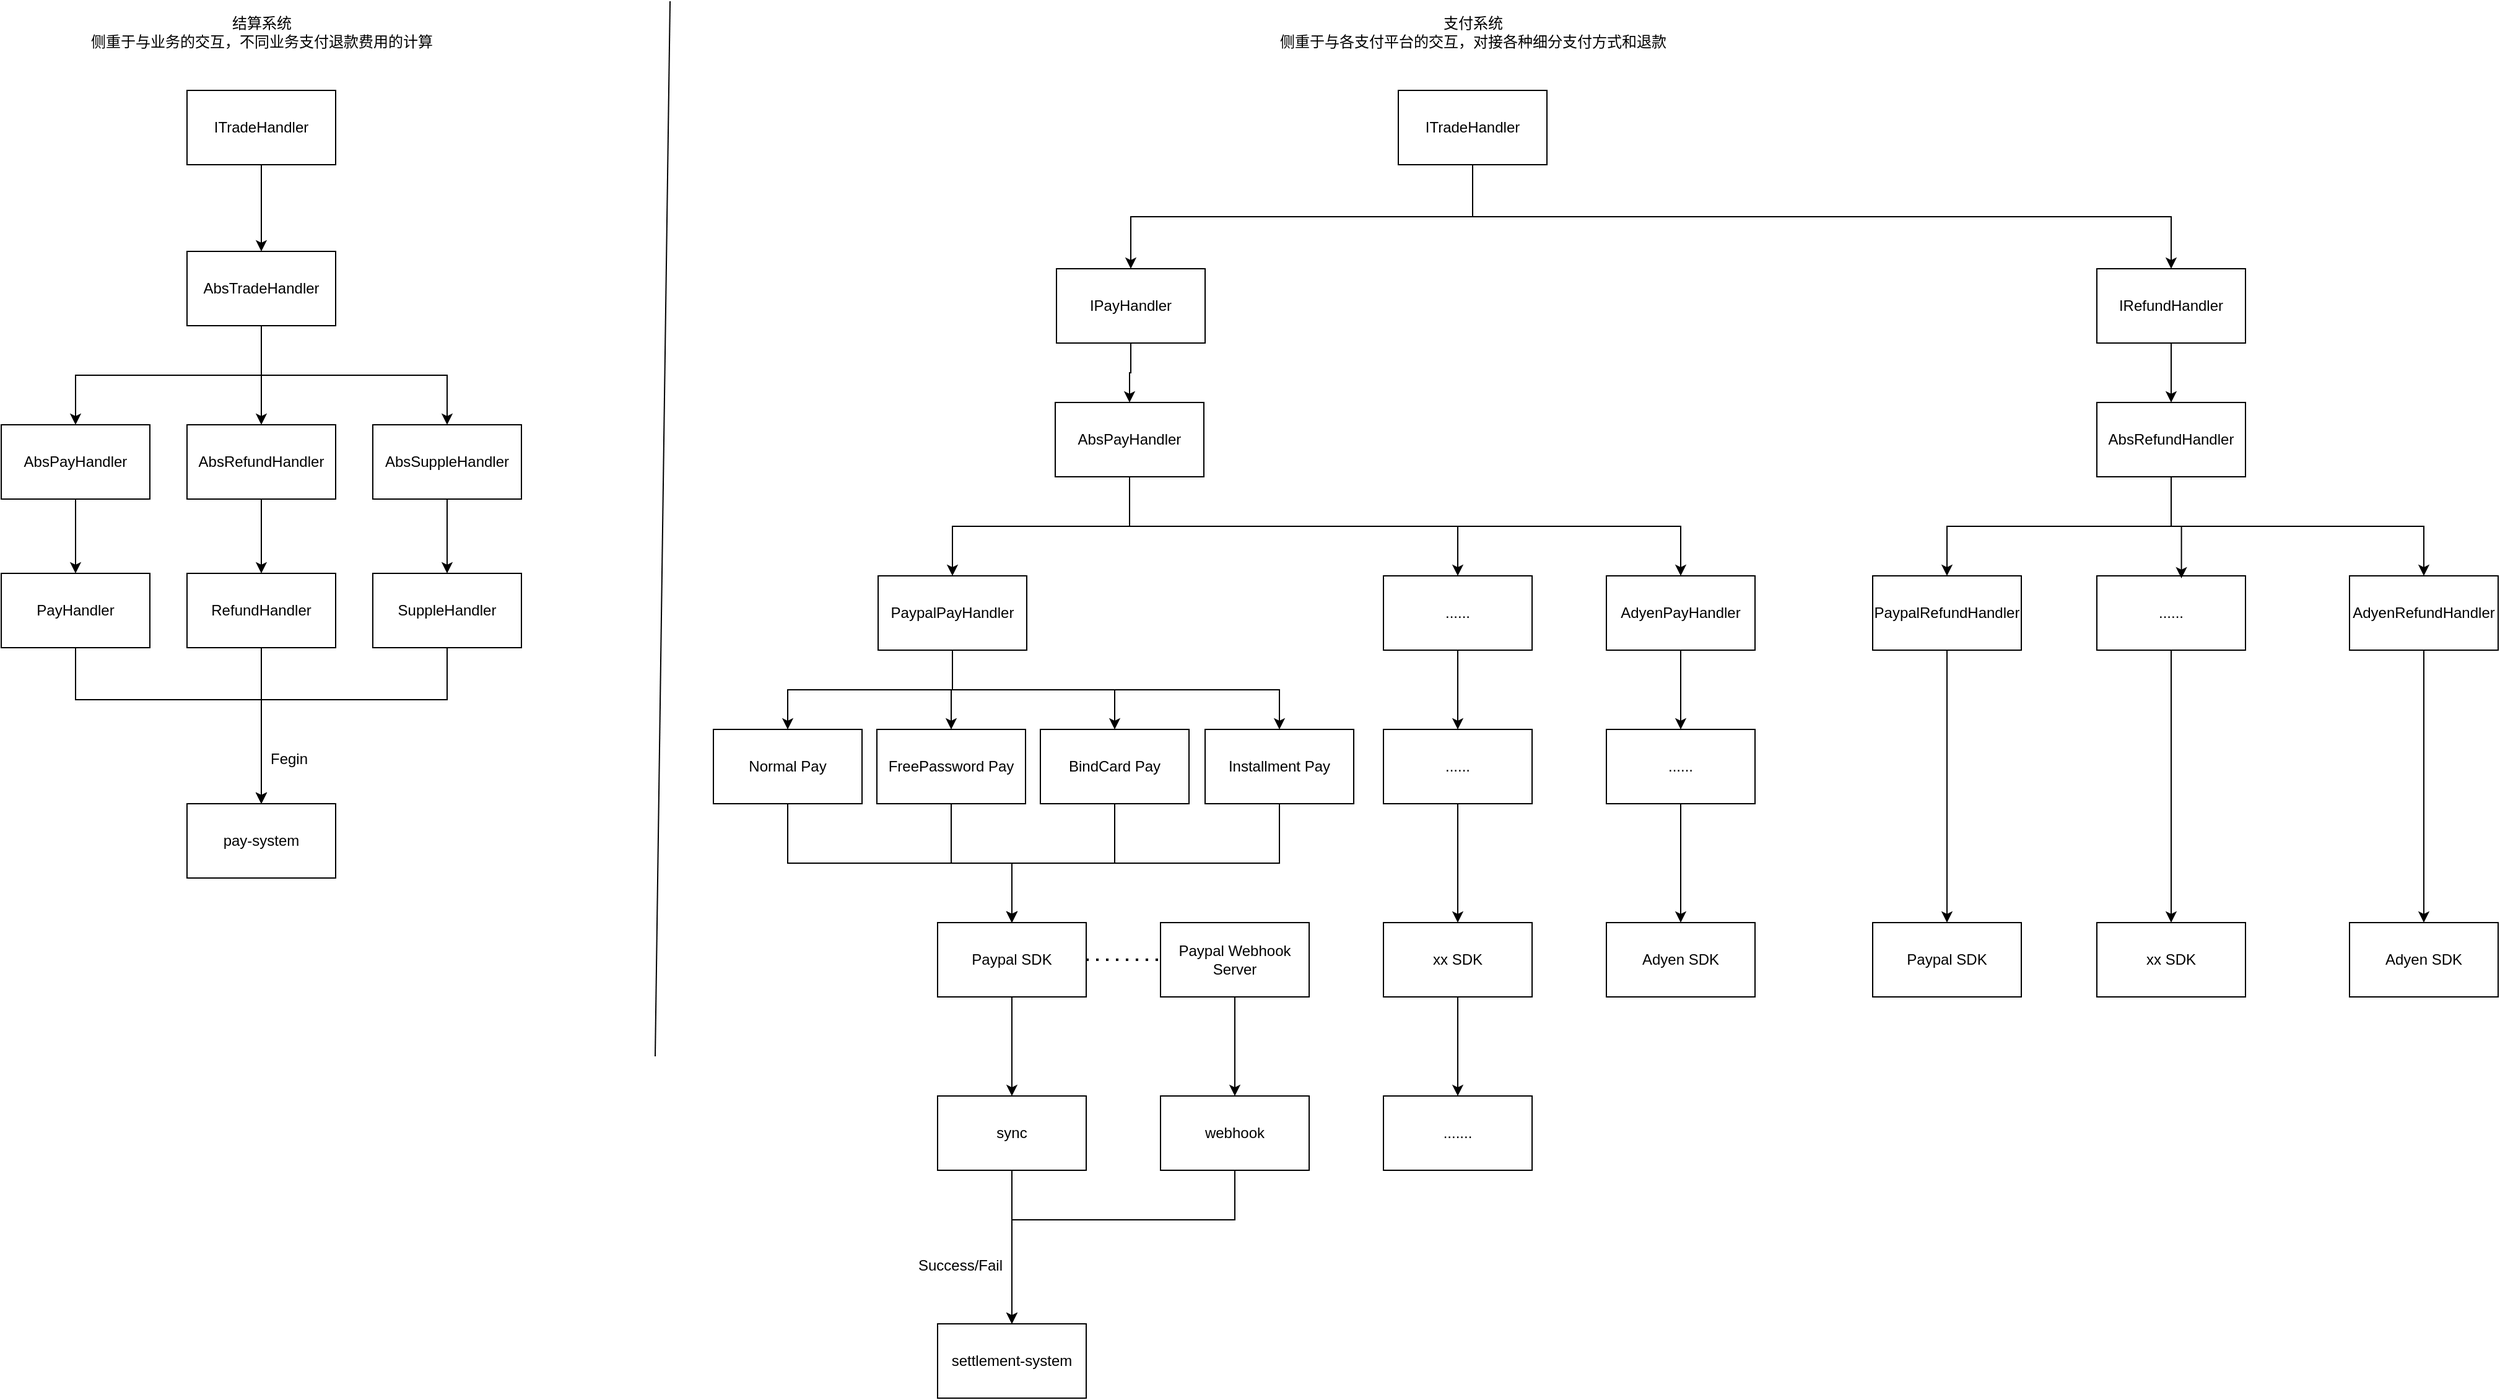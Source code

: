<mxfile version="26.0.16">
  <diagram name="第 1 页" id="0_98wOfG25zEWPQ4ZUZs">
    <mxGraphModel dx="2670" dy="746" grid="1" gridSize="12" guides="1" tooltips="1" connect="1" arrows="1" fold="1" page="1" pageScale="1" pageWidth="827" pageHeight="1169" math="0" shadow="0">
      <root>
        <mxCell id="0" />
        <mxCell id="1" parent="0" />
        <mxCell id="SGmZGj-jU6btQm02upeD-3" value="" style="edgeStyle=orthogonalEdgeStyle;rounded=0;orthogonalLoop=1;jettySize=auto;html=1;" edge="1" parent="1" source="SGmZGj-jU6btQm02upeD-1" target="SGmZGj-jU6btQm02upeD-2">
          <mxGeometry relative="1" as="geometry" />
        </mxCell>
        <mxCell id="SGmZGj-jU6btQm02upeD-1" value="ITradeHandler" style="rounded=0;whiteSpace=wrap;html=1;" vertex="1" parent="1">
          <mxGeometry x="126" y="156" width="120" height="60" as="geometry" />
        </mxCell>
        <mxCell id="SGmZGj-jU6btQm02upeD-5" value="" style="edgeStyle=orthogonalEdgeStyle;rounded=0;orthogonalLoop=1;jettySize=auto;html=1;" edge="1" parent="1" source="SGmZGj-jU6btQm02upeD-2" target="SGmZGj-jU6btQm02upeD-4">
          <mxGeometry relative="1" as="geometry" />
        </mxCell>
        <mxCell id="SGmZGj-jU6btQm02upeD-2" value="AbsTradeHandler" style="rounded=0;whiteSpace=wrap;html=1;" vertex="1" parent="1">
          <mxGeometry x="126" y="286" width="120" height="60" as="geometry" />
        </mxCell>
        <mxCell id="SGmZGj-jU6btQm02upeD-13" value="" style="edgeStyle=orthogonalEdgeStyle;rounded=0;orthogonalLoop=1;jettySize=auto;html=1;" edge="1" parent="1" source="SGmZGj-jU6btQm02upeD-4" target="SGmZGj-jU6btQm02upeD-12">
          <mxGeometry relative="1" as="geometry" />
        </mxCell>
        <mxCell id="SGmZGj-jU6btQm02upeD-4" value="AbsRefundHandler" style="rounded=0;whiteSpace=wrap;html=1;" vertex="1" parent="1">
          <mxGeometry x="126" y="426" width="120" height="60" as="geometry" />
        </mxCell>
        <mxCell id="SGmZGj-jU6btQm02upeD-6" value="" style="edgeStyle=orthogonalEdgeStyle;rounded=0;orthogonalLoop=1;jettySize=auto;html=1;exitX=0.5;exitY=1;exitDx=0;exitDy=0;" edge="1" parent="1" target="SGmZGj-jU6btQm02upeD-7" source="SGmZGj-jU6btQm02upeD-2">
          <mxGeometry relative="1" as="geometry">
            <mxPoint x="326" y="346" as="sourcePoint" />
          </mxGeometry>
        </mxCell>
        <mxCell id="SGmZGj-jU6btQm02upeD-15" value="" style="edgeStyle=orthogonalEdgeStyle;rounded=0;orthogonalLoop=1;jettySize=auto;html=1;" edge="1" parent="1" source="SGmZGj-jU6btQm02upeD-7" target="SGmZGj-jU6btQm02upeD-14">
          <mxGeometry relative="1" as="geometry" />
        </mxCell>
        <mxCell id="SGmZGj-jU6btQm02upeD-7" value="AbsSuppleHandler" style="rounded=0;whiteSpace=wrap;html=1;" vertex="1" parent="1">
          <mxGeometry x="276" y="426" width="120" height="60" as="geometry" />
        </mxCell>
        <mxCell id="SGmZGj-jU6btQm02upeD-8" value="" style="edgeStyle=orthogonalEdgeStyle;rounded=0;orthogonalLoop=1;jettySize=auto;html=1;exitX=0.5;exitY=1;exitDx=0;exitDy=0;" edge="1" parent="1" target="SGmZGj-jU6btQm02upeD-9" source="SGmZGj-jU6btQm02upeD-2">
          <mxGeometry relative="1" as="geometry">
            <mxPoint x="36" y="346" as="sourcePoint" />
          </mxGeometry>
        </mxCell>
        <mxCell id="SGmZGj-jU6btQm02upeD-11" value="" style="edgeStyle=orthogonalEdgeStyle;rounded=0;orthogonalLoop=1;jettySize=auto;html=1;" edge="1" parent="1" source="SGmZGj-jU6btQm02upeD-9" target="SGmZGj-jU6btQm02upeD-10">
          <mxGeometry relative="1" as="geometry" />
        </mxCell>
        <mxCell id="SGmZGj-jU6btQm02upeD-9" value="AbsPayHandler" style="rounded=0;whiteSpace=wrap;html=1;" vertex="1" parent="1">
          <mxGeometry x="-24" y="426" width="120" height="60" as="geometry" />
        </mxCell>
        <mxCell id="SGmZGj-jU6btQm02upeD-27" style="edgeStyle=orthogonalEdgeStyle;rounded=0;orthogonalLoop=1;jettySize=auto;html=1;exitX=0.5;exitY=1;exitDx=0;exitDy=0;entryX=0.5;entryY=0;entryDx=0;entryDy=0;" edge="1" parent="1" source="SGmZGj-jU6btQm02upeD-10" target="SGmZGj-jU6btQm02upeD-25">
          <mxGeometry relative="1" as="geometry">
            <Array as="points">
              <mxPoint x="36" y="648" />
              <mxPoint x="186" y="648" />
            </Array>
          </mxGeometry>
        </mxCell>
        <mxCell id="SGmZGj-jU6btQm02upeD-10" value="PayHandler" style="rounded=0;whiteSpace=wrap;html=1;" vertex="1" parent="1">
          <mxGeometry x="-24" y="546" width="120" height="60" as="geometry" />
        </mxCell>
        <mxCell id="SGmZGj-jU6btQm02upeD-26" value="" style="edgeStyle=orthogonalEdgeStyle;rounded=0;orthogonalLoop=1;jettySize=auto;html=1;" edge="1" parent="1" source="SGmZGj-jU6btQm02upeD-12" target="SGmZGj-jU6btQm02upeD-25">
          <mxGeometry relative="1" as="geometry" />
        </mxCell>
        <mxCell id="SGmZGj-jU6btQm02upeD-12" value="RefundHandler" style="rounded=0;whiteSpace=wrap;html=1;" vertex="1" parent="1">
          <mxGeometry x="126" y="546" width="120" height="60" as="geometry" />
        </mxCell>
        <mxCell id="SGmZGj-jU6btQm02upeD-29" style="edgeStyle=orthogonalEdgeStyle;rounded=0;orthogonalLoop=1;jettySize=auto;html=1;exitX=0.5;exitY=1;exitDx=0;exitDy=0;entryX=0.5;entryY=0;entryDx=0;entryDy=0;" edge="1" parent="1" source="SGmZGj-jU6btQm02upeD-14" target="SGmZGj-jU6btQm02upeD-25">
          <mxGeometry relative="1" as="geometry">
            <Array as="points">
              <mxPoint x="336" y="648" />
              <mxPoint x="186" y="648" />
            </Array>
          </mxGeometry>
        </mxCell>
        <mxCell id="SGmZGj-jU6btQm02upeD-14" value="SuppleHandler" style="rounded=0;whiteSpace=wrap;html=1;" vertex="1" parent="1">
          <mxGeometry x="276" y="546" width="120" height="60" as="geometry" />
        </mxCell>
        <mxCell id="SGmZGj-jU6btQm02upeD-18" value="" style="edgeStyle=orthogonalEdgeStyle;rounded=0;orthogonalLoop=1;jettySize=auto;html=1;exitX=0.5;exitY=1;exitDx=0;exitDy=0;" edge="1" parent="1" source="SGmZGj-jU6btQm02upeD-16" target="SGmZGj-jU6btQm02upeD-17">
          <mxGeometry relative="1" as="geometry" />
        </mxCell>
        <mxCell id="SGmZGj-jU6btQm02upeD-16" value="ITradeHandler" style="rounded=0;whiteSpace=wrap;html=1;" vertex="1" parent="1">
          <mxGeometry x="1104" y="156" width="120" height="60" as="geometry" />
        </mxCell>
        <mxCell id="SGmZGj-jU6btQm02upeD-22" value="" style="edgeStyle=orthogonalEdgeStyle;rounded=0;orthogonalLoop=1;jettySize=auto;html=1;" edge="1" parent="1" source="SGmZGj-jU6btQm02upeD-17" target="SGmZGj-jU6btQm02upeD-21">
          <mxGeometry relative="1" as="geometry" />
        </mxCell>
        <mxCell id="SGmZGj-jU6btQm02upeD-17" value="IPayHandler" style="rounded=0;whiteSpace=wrap;html=1;" vertex="1" parent="1">
          <mxGeometry x="828" y="300" width="120" height="60" as="geometry" />
        </mxCell>
        <mxCell id="SGmZGj-jU6btQm02upeD-19" value="" style="edgeStyle=orthogonalEdgeStyle;rounded=0;orthogonalLoop=1;jettySize=auto;html=1;exitX=0.5;exitY=1;exitDx=0;exitDy=0;" edge="1" parent="1" target="SGmZGj-jU6btQm02upeD-20" source="SGmZGj-jU6btQm02upeD-16">
          <mxGeometry relative="1" as="geometry">
            <mxPoint x="1040" y="210" as="sourcePoint" />
          </mxGeometry>
        </mxCell>
        <mxCell id="SGmZGj-jU6btQm02upeD-24" value="" style="edgeStyle=orthogonalEdgeStyle;rounded=0;orthogonalLoop=1;jettySize=auto;html=1;" edge="1" parent="1" source="SGmZGj-jU6btQm02upeD-20" target="SGmZGj-jU6btQm02upeD-23">
          <mxGeometry relative="1" as="geometry" />
        </mxCell>
        <mxCell id="SGmZGj-jU6btQm02upeD-20" value="IRefundHandler" style="rounded=0;whiteSpace=wrap;html=1;" vertex="1" parent="1">
          <mxGeometry x="1668" y="300" width="120" height="60" as="geometry" />
        </mxCell>
        <mxCell id="SGmZGj-jU6btQm02upeD-32" value="" style="edgeStyle=orthogonalEdgeStyle;rounded=0;orthogonalLoop=1;jettySize=auto;html=1;exitX=0.5;exitY=1;exitDx=0;exitDy=0;" edge="1" parent="1" source="SGmZGj-jU6btQm02upeD-21" target="SGmZGj-jU6btQm02upeD-31">
          <mxGeometry relative="1" as="geometry" />
        </mxCell>
        <mxCell id="SGmZGj-jU6btQm02upeD-37" style="edgeStyle=orthogonalEdgeStyle;rounded=0;orthogonalLoop=1;jettySize=auto;html=1;exitX=0.5;exitY=1;exitDx=0;exitDy=0;entryX=0.5;entryY=0;entryDx=0;entryDy=0;" edge="1" parent="1" source="SGmZGj-jU6btQm02upeD-21" target="SGmZGj-jU6btQm02upeD-34">
          <mxGeometry relative="1" as="geometry" />
        </mxCell>
        <mxCell id="SGmZGj-jU6btQm02upeD-38" style="edgeStyle=orthogonalEdgeStyle;rounded=0;orthogonalLoop=1;jettySize=auto;html=1;exitX=0.5;exitY=1;exitDx=0;exitDy=0;entryX=0.5;entryY=0;entryDx=0;entryDy=0;" edge="1" parent="1" source="SGmZGj-jU6btQm02upeD-21" target="SGmZGj-jU6btQm02upeD-36">
          <mxGeometry relative="1" as="geometry" />
        </mxCell>
        <mxCell id="SGmZGj-jU6btQm02upeD-21" value="AbsPayHandler" style="rounded=0;whiteSpace=wrap;html=1;" vertex="1" parent="1">
          <mxGeometry x="827" y="408" width="120" height="60" as="geometry" />
        </mxCell>
        <mxCell id="SGmZGj-jU6btQm02upeD-42" style="edgeStyle=orthogonalEdgeStyle;rounded=0;orthogonalLoop=1;jettySize=auto;html=1;exitX=0.5;exitY=1;exitDx=0;exitDy=0;entryX=0.5;entryY=0;entryDx=0;entryDy=0;" edge="1" parent="1" source="SGmZGj-jU6btQm02upeD-23" target="SGmZGj-jU6btQm02upeD-39">
          <mxGeometry relative="1" as="geometry" />
        </mxCell>
        <mxCell id="SGmZGj-jU6btQm02upeD-44" style="edgeStyle=orthogonalEdgeStyle;rounded=0;orthogonalLoop=1;jettySize=auto;html=1;exitX=0.5;exitY=1;exitDx=0;exitDy=0;entryX=0.5;entryY=0;entryDx=0;entryDy=0;" edge="1" parent="1" source="SGmZGj-jU6btQm02upeD-23" target="SGmZGj-jU6btQm02upeD-41">
          <mxGeometry relative="1" as="geometry" />
        </mxCell>
        <mxCell id="SGmZGj-jU6btQm02upeD-23" value="AbsRefundHandler" style="rounded=0;whiteSpace=wrap;html=1;" vertex="1" parent="1">
          <mxGeometry x="1668" y="408" width="120" height="60" as="geometry" />
        </mxCell>
        <mxCell id="SGmZGj-jU6btQm02upeD-25" value="pay-system" style="rounded=0;whiteSpace=wrap;html=1;" vertex="1" parent="1">
          <mxGeometry x="126" y="732" width="120" height="60" as="geometry" />
        </mxCell>
        <mxCell id="SGmZGj-jU6btQm02upeD-30" value="Fegin" style="text;html=1;align=center;verticalAlign=middle;resizable=0;points=[];autosize=1;strokeColor=none;fillColor=none;" vertex="1" parent="1">
          <mxGeometry x="178" y="684" width="60" height="24" as="geometry" />
        </mxCell>
        <mxCell id="SGmZGj-jU6btQm02upeD-52" value="" style="edgeStyle=orthogonalEdgeStyle;rounded=0;orthogonalLoop=1;jettySize=auto;html=1;exitX=0.5;exitY=1;exitDx=0;exitDy=0;" edge="1" parent="1" source="SGmZGj-jU6btQm02upeD-31" target="SGmZGj-jU6btQm02upeD-51">
          <mxGeometry relative="1" as="geometry" />
        </mxCell>
        <mxCell id="SGmZGj-jU6btQm02upeD-54" value="" style="edgeStyle=orthogonalEdgeStyle;rounded=0;orthogonalLoop=1;jettySize=auto;html=1;" edge="1" parent="1" source="SGmZGj-jU6btQm02upeD-31" target="SGmZGj-jU6btQm02upeD-53">
          <mxGeometry relative="1" as="geometry" />
        </mxCell>
        <mxCell id="SGmZGj-jU6btQm02upeD-59" style="edgeStyle=orthogonalEdgeStyle;rounded=0;orthogonalLoop=1;jettySize=auto;html=1;exitX=0.5;exitY=1;exitDx=0;exitDy=0;entryX=0.5;entryY=0;entryDx=0;entryDy=0;" edge="1" parent="1" source="SGmZGj-jU6btQm02upeD-31" target="SGmZGj-jU6btQm02upeD-55">
          <mxGeometry relative="1" as="geometry" />
        </mxCell>
        <mxCell id="SGmZGj-jU6btQm02upeD-60" style="edgeStyle=orthogonalEdgeStyle;rounded=0;orthogonalLoop=1;jettySize=auto;html=1;exitX=0.5;exitY=1;exitDx=0;exitDy=0;entryX=0.5;entryY=0;entryDx=0;entryDy=0;" edge="1" parent="1" source="SGmZGj-jU6btQm02upeD-31" target="SGmZGj-jU6btQm02upeD-57">
          <mxGeometry relative="1" as="geometry" />
        </mxCell>
        <mxCell id="SGmZGj-jU6btQm02upeD-31" value="PaypalPayHandler" style="rounded=0;whiteSpace=wrap;html=1;" vertex="1" parent="1">
          <mxGeometry x="684" y="548" width="120" height="60" as="geometry" />
        </mxCell>
        <mxCell id="SGmZGj-jU6btQm02upeD-62" value="" style="edgeStyle=orthogonalEdgeStyle;rounded=0;orthogonalLoop=1;jettySize=auto;html=1;" edge="1" parent="1" source="SGmZGj-jU6btQm02upeD-34" target="SGmZGj-jU6btQm02upeD-61">
          <mxGeometry relative="1" as="geometry" />
        </mxCell>
        <mxCell id="SGmZGj-jU6btQm02upeD-34" value="......" style="rounded=0;whiteSpace=wrap;html=1;" vertex="1" parent="1">
          <mxGeometry x="1092" y="548" width="120" height="60" as="geometry" />
        </mxCell>
        <mxCell id="SGmZGj-jU6btQm02upeD-66" value="" style="edgeStyle=orthogonalEdgeStyle;rounded=0;orthogonalLoop=1;jettySize=auto;html=1;" edge="1" parent="1" source="SGmZGj-jU6btQm02upeD-36" target="SGmZGj-jU6btQm02upeD-65">
          <mxGeometry relative="1" as="geometry" />
        </mxCell>
        <mxCell id="SGmZGj-jU6btQm02upeD-36" value="AdyenPayHandler" style="rounded=0;whiteSpace=wrap;html=1;" vertex="1" parent="1">
          <mxGeometry x="1272" y="548" width="120" height="60" as="geometry" />
        </mxCell>
        <mxCell id="SGmZGj-jU6btQm02upeD-73" value="" style="edgeStyle=orthogonalEdgeStyle;rounded=0;orthogonalLoop=1;jettySize=auto;html=1;" edge="1" parent="1" source="SGmZGj-jU6btQm02upeD-39" target="SGmZGj-jU6btQm02upeD-72">
          <mxGeometry relative="1" as="geometry" />
        </mxCell>
        <mxCell id="SGmZGj-jU6btQm02upeD-39" value="PaypalRefundHandler" style="rounded=0;whiteSpace=wrap;html=1;" vertex="1" parent="1">
          <mxGeometry x="1487" y="548" width="120" height="60" as="geometry" />
        </mxCell>
        <mxCell id="SGmZGj-jU6btQm02upeD-75" value="" style="edgeStyle=orthogonalEdgeStyle;rounded=0;orthogonalLoop=1;jettySize=auto;html=1;" edge="1" parent="1" source="SGmZGj-jU6btQm02upeD-40" target="SGmZGj-jU6btQm02upeD-74">
          <mxGeometry relative="1" as="geometry" />
        </mxCell>
        <mxCell id="SGmZGj-jU6btQm02upeD-40" value="......" style="rounded=0;whiteSpace=wrap;html=1;" vertex="1" parent="1">
          <mxGeometry x="1668" y="548" width="120" height="60" as="geometry" />
        </mxCell>
        <mxCell id="SGmZGj-jU6btQm02upeD-77" value="" style="edgeStyle=orthogonalEdgeStyle;rounded=0;orthogonalLoop=1;jettySize=auto;html=1;" edge="1" parent="1" source="SGmZGj-jU6btQm02upeD-41" target="SGmZGj-jU6btQm02upeD-76">
          <mxGeometry relative="1" as="geometry" />
        </mxCell>
        <mxCell id="SGmZGj-jU6btQm02upeD-41" value="AdyenRefundHandler" style="rounded=0;whiteSpace=wrap;html=1;" vertex="1" parent="1">
          <mxGeometry x="1872" y="548" width="120" height="60" as="geometry" />
        </mxCell>
        <mxCell id="SGmZGj-jU6btQm02upeD-43" style="edgeStyle=orthogonalEdgeStyle;rounded=0;orthogonalLoop=1;jettySize=auto;html=1;exitX=0.5;exitY=1;exitDx=0;exitDy=0;entryX=0.569;entryY=0.033;entryDx=0;entryDy=0;entryPerimeter=0;" edge="1" parent="1" source="SGmZGj-jU6btQm02upeD-23" target="SGmZGj-jU6btQm02upeD-40">
          <mxGeometry relative="1" as="geometry" />
        </mxCell>
        <mxCell id="SGmZGj-jU6btQm02upeD-45" value="Adyen SDK" style="rounded=0;whiteSpace=wrap;html=1;" vertex="1" parent="1">
          <mxGeometry x="1272" y="828" width="120" height="60" as="geometry" />
        </mxCell>
        <mxCell id="SGmZGj-jU6btQm02upeD-82" value="" style="edgeStyle=orthogonalEdgeStyle;rounded=0;orthogonalLoop=1;jettySize=auto;html=1;" edge="1" parent="1" source="SGmZGj-jU6btQm02upeD-47" target="SGmZGj-jU6btQm02upeD-81">
          <mxGeometry relative="1" as="geometry" />
        </mxCell>
        <mxCell id="SGmZGj-jU6btQm02upeD-47" value="Paypal SDK" style="rounded=0;whiteSpace=wrap;html=1;" vertex="1" parent="1">
          <mxGeometry x="732" y="828" width="120" height="60" as="geometry" />
        </mxCell>
        <mxCell id="SGmZGj-jU6btQm02upeD-68" style="edgeStyle=orthogonalEdgeStyle;rounded=0;orthogonalLoop=1;jettySize=auto;html=1;exitX=0.5;exitY=1;exitDx=0;exitDy=0;" edge="1" parent="1" source="SGmZGj-jU6btQm02upeD-51" target="SGmZGj-jU6btQm02upeD-47">
          <mxGeometry relative="1" as="geometry" />
        </mxCell>
        <mxCell id="SGmZGj-jU6btQm02upeD-51" value="Normal Pay" style="rounded=0;whiteSpace=wrap;html=1;" vertex="1" parent="1">
          <mxGeometry x="551" y="672" width="120" height="60" as="geometry" />
        </mxCell>
        <mxCell id="SGmZGj-jU6btQm02upeD-69" style="edgeStyle=orthogonalEdgeStyle;rounded=0;orthogonalLoop=1;jettySize=auto;html=1;exitX=0.5;exitY=1;exitDx=0;exitDy=0;entryX=0.5;entryY=0;entryDx=0;entryDy=0;" edge="1" parent="1" source="SGmZGj-jU6btQm02upeD-53" target="SGmZGj-jU6btQm02upeD-47">
          <mxGeometry relative="1" as="geometry">
            <mxPoint x="756" y="828.0" as="targetPoint" />
          </mxGeometry>
        </mxCell>
        <mxCell id="SGmZGj-jU6btQm02upeD-53" value="FreePassword Pay" style="rounded=0;whiteSpace=wrap;html=1;" vertex="1" parent="1">
          <mxGeometry x="683" y="672" width="120" height="60" as="geometry" />
        </mxCell>
        <mxCell id="SGmZGj-jU6btQm02upeD-70" style="edgeStyle=orthogonalEdgeStyle;rounded=0;orthogonalLoop=1;jettySize=auto;html=1;exitX=0.5;exitY=1;exitDx=0;exitDy=0;entryX=0.5;entryY=0;entryDx=0;entryDy=0;" edge="1" parent="1" source="SGmZGj-jU6btQm02upeD-55" target="SGmZGj-jU6btQm02upeD-47">
          <mxGeometry relative="1" as="geometry">
            <mxPoint x="756" y="828.0" as="targetPoint" />
          </mxGeometry>
        </mxCell>
        <mxCell id="SGmZGj-jU6btQm02upeD-55" value="BindCard Pay" style="rounded=0;whiteSpace=wrap;html=1;" vertex="1" parent="1">
          <mxGeometry x="815" y="672" width="120" height="60" as="geometry" />
        </mxCell>
        <mxCell id="SGmZGj-jU6btQm02upeD-71" style="edgeStyle=orthogonalEdgeStyle;rounded=0;orthogonalLoop=1;jettySize=auto;html=1;exitX=0.5;exitY=1;exitDx=0;exitDy=0;entryX=0.5;entryY=0;entryDx=0;entryDy=0;" edge="1" parent="1" source="SGmZGj-jU6btQm02upeD-57" target="SGmZGj-jU6btQm02upeD-47">
          <mxGeometry relative="1" as="geometry" />
        </mxCell>
        <mxCell id="SGmZGj-jU6btQm02upeD-57" value="Installment Pay" style="rounded=0;whiteSpace=wrap;html=1;" vertex="1" parent="1">
          <mxGeometry x="948" y="672" width="120" height="60" as="geometry" />
        </mxCell>
        <mxCell id="SGmZGj-jU6btQm02upeD-64" value="" style="edgeStyle=orthogonalEdgeStyle;rounded=0;orthogonalLoop=1;jettySize=auto;html=1;" edge="1" parent="1" source="SGmZGj-jU6btQm02upeD-61" target="SGmZGj-jU6btQm02upeD-63">
          <mxGeometry relative="1" as="geometry" />
        </mxCell>
        <mxCell id="SGmZGj-jU6btQm02upeD-61" value="......" style="rounded=0;whiteSpace=wrap;html=1;" vertex="1" parent="1">
          <mxGeometry x="1092" y="672" width="120" height="60" as="geometry" />
        </mxCell>
        <mxCell id="SGmZGj-jU6btQm02upeD-93" value="" style="edgeStyle=orthogonalEdgeStyle;rounded=0;orthogonalLoop=1;jettySize=auto;html=1;" edge="1" parent="1" source="SGmZGj-jU6btQm02upeD-63" target="SGmZGj-jU6btQm02upeD-92">
          <mxGeometry relative="1" as="geometry" />
        </mxCell>
        <mxCell id="SGmZGj-jU6btQm02upeD-63" value="xx SDK" style="rounded=0;whiteSpace=wrap;html=1;" vertex="1" parent="1">
          <mxGeometry x="1092" y="828" width="120" height="60" as="geometry" />
        </mxCell>
        <mxCell id="SGmZGj-jU6btQm02upeD-67" value="" style="edgeStyle=orthogonalEdgeStyle;rounded=0;orthogonalLoop=1;jettySize=auto;html=1;" edge="1" parent="1" source="SGmZGj-jU6btQm02upeD-65" target="SGmZGj-jU6btQm02upeD-45">
          <mxGeometry relative="1" as="geometry" />
        </mxCell>
        <mxCell id="SGmZGj-jU6btQm02upeD-65" value="......" style="rounded=0;whiteSpace=wrap;html=1;" vertex="1" parent="1">
          <mxGeometry x="1272" y="672" width="120" height="60" as="geometry" />
        </mxCell>
        <mxCell id="SGmZGj-jU6btQm02upeD-72" value="Paypal SDK" style="rounded=0;whiteSpace=wrap;html=1;" vertex="1" parent="1">
          <mxGeometry x="1487" y="828" width="120" height="60" as="geometry" />
        </mxCell>
        <mxCell id="SGmZGj-jU6btQm02upeD-74" value="xx SDK" style="rounded=0;whiteSpace=wrap;html=1;" vertex="1" parent="1">
          <mxGeometry x="1668" y="828" width="120" height="60" as="geometry" />
        </mxCell>
        <mxCell id="SGmZGj-jU6btQm02upeD-76" value="Adyen SDK" style="rounded=0;whiteSpace=wrap;html=1;" vertex="1" parent="1">
          <mxGeometry x="1872" y="828" width="120" height="60" as="geometry" />
        </mxCell>
        <mxCell id="SGmZGj-jU6btQm02upeD-78" value="" style="endArrow=none;html=1;rounded=0;" edge="1" parent="1">
          <mxGeometry width="50" height="50" relative="1" as="geometry">
            <mxPoint x="504" y="936" as="sourcePoint" />
            <mxPoint x="516" y="84" as="targetPoint" />
          </mxGeometry>
        </mxCell>
        <mxCell id="SGmZGj-jU6btQm02upeD-79" value="结算系统&lt;div&gt;侧重于与业务的交互，不同业务支付退款费用的计算&lt;/div&gt;" style="text;html=1;align=center;verticalAlign=middle;resizable=0;points=[];autosize=1;strokeColor=none;fillColor=none;" vertex="1" parent="1">
          <mxGeometry x="36" y="85" width="300" height="48" as="geometry" />
        </mxCell>
        <mxCell id="SGmZGj-jU6btQm02upeD-80" value="支付系统&lt;div&gt;侧重于与各支付平台的交互，对接各种细分支付方式和退款&lt;/div&gt;" style="text;html=1;align=center;verticalAlign=middle;resizable=0;points=[];autosize=1;strokeColor=none;fillColor=none;" vertex="1" parent="1">
          <mxGeometry x="996" y="85" width="336" height="48" as="geometry" />
        </mxCell>
        <mxCell id="SGmZGj-jU6btQm02upeD-84" value="" style="edgeStyle=orthogonalEdgeStyle;rounded=0;orthogonalLoop=1;jettySize=auto;html=1;" edge="1" parent="1" source="SGmZGj-jU6btQm02upeD-81" target="SGmZGj-jU6btQm02upeD-83">
          <mxGeometry relative="1" as="geometry" />
        </mxCell>
        <mxCell id="SGmZGj-jU6btQm02upeD-81" value="sync" style="rounded=0;whiteSpace=wrap;html=1;" vertex="1" parent="1">
          <mxGeometry x="732" y="968" width="120" height="60" as="geometry" />
        </mxCell>
        <mxCell id="SGmZGj-jU6btQm02upeD-83" value="settlement-system" style="rounded=0;whiteSpace=wrap;html=1;" vertex="1" parent="1">
          <mxGeometry x="732" y="1152" width="120" height="60" as="geometry" />
        </mxCell>
        <mxCell id="SGmZGj-jU6btQm02upeD-90" style="edgeStyle=orthogonalEdgeStyle;rounded=0;orthogonalLoop=1;jettySize=auto;html=1;exitX=0.5;exitY=1;exitDx=0;exitDy=0;entryX=0.5;entryY=0;entryDx=0;entryDy=0;" edge="1" parent="1" source="SGmZGj-jU6btQm02upeD-85" target="SGmZGj-jU6btQm02upeD-83">
          <mxGeometry relative="1" as="geometry">
            <Array as="points">
              <mxPoint x="972" y="1068" />
              <mxPoint x="792" y="1068" />
            </Array>
          </mxGeometry>
        </mxCell>
        <mxCell id="SGmZGj-jU6btQm02upeD-85" value="webhook" style="rounded=0;whiteSpace=wrap;html=1;" vertex="1" parent="1">
          <mxGeometry x="912" y="968" width="120" height="60" as="geometry" />
        </mxCell>
        <mxCell id="SGmZGj-jU6btQm02upeD-89" value="" style="edgeStyle=orthogonalEdgeStyle;rounded=0;orthogonalLoop=1;jettySize=auto;html=1;" edge="1" parent="1" source="SGmZGj-jU6btQm02upeD-87" target="SGmZGj-jU6btQm02upeD-85">
          <mxGeometry relative="1" as="geometry" />
        </mxCell>
        <mxCell id="SGmZGj-jU6btQm02upeD-87" value="Paypal Webhook Server" style="rounded=0;whiteSpace=wrap;html=1;" vertex="1" parent="1">
          <mxGeometry x="912" y="828" width="120" height="60" as="geometry" />
        </mxCell>
        <mxCell id="SGmZGj-jU6btQm02upeD-91" value="" style="endArrow=none;dashed=1;html=1;dashPattern=1 3;strokeWidth=2;rounded=0;exitX=1;exitY=0.5;exitDx=0;exitDy=0;entryX=0;entryY=0.5;entryDx=0;entryDy=0;" edge="1" parent="1" source="SGmZGj-jU6btQm02upeD-47" target="SGmZGj-jU6btQm02upeD-87">
          <mxGeometry width="50" height="50" relative="1" as="geometry">
            <mxPoint x="1128" y="986" as="sourcePoint" />
            <mxPoint x="1178" y="936" as="targetPoint" />
          </mxGeometry>
        </mxCell>
        <mxCell id="SGmZGj-jU6btQm02upeD-92" value="......." style="rounded=0;whiteSpace=wrap;html=1;" vertex="1" parent="1">
          <mxGeometry x="1092" y="968" width="120" height="60" as="geometry" />
        </mxCell>
        <mxCell id="SGmZGj-jU6btQm02upeD-94" value="Success/Fail" style="text;html=1;align=center;verticalAlign=middle;resizable=0;points=[];autosize=1;strokeColor=none;fillColor=none;" vertex="1" parent="1">
          <mxGeometry x="702" y="1093" width="96" height="24" as="geometry" />
        </mxCell>
      </root>
    </mxGraphModel>
  </diagram>
</mxfile>
